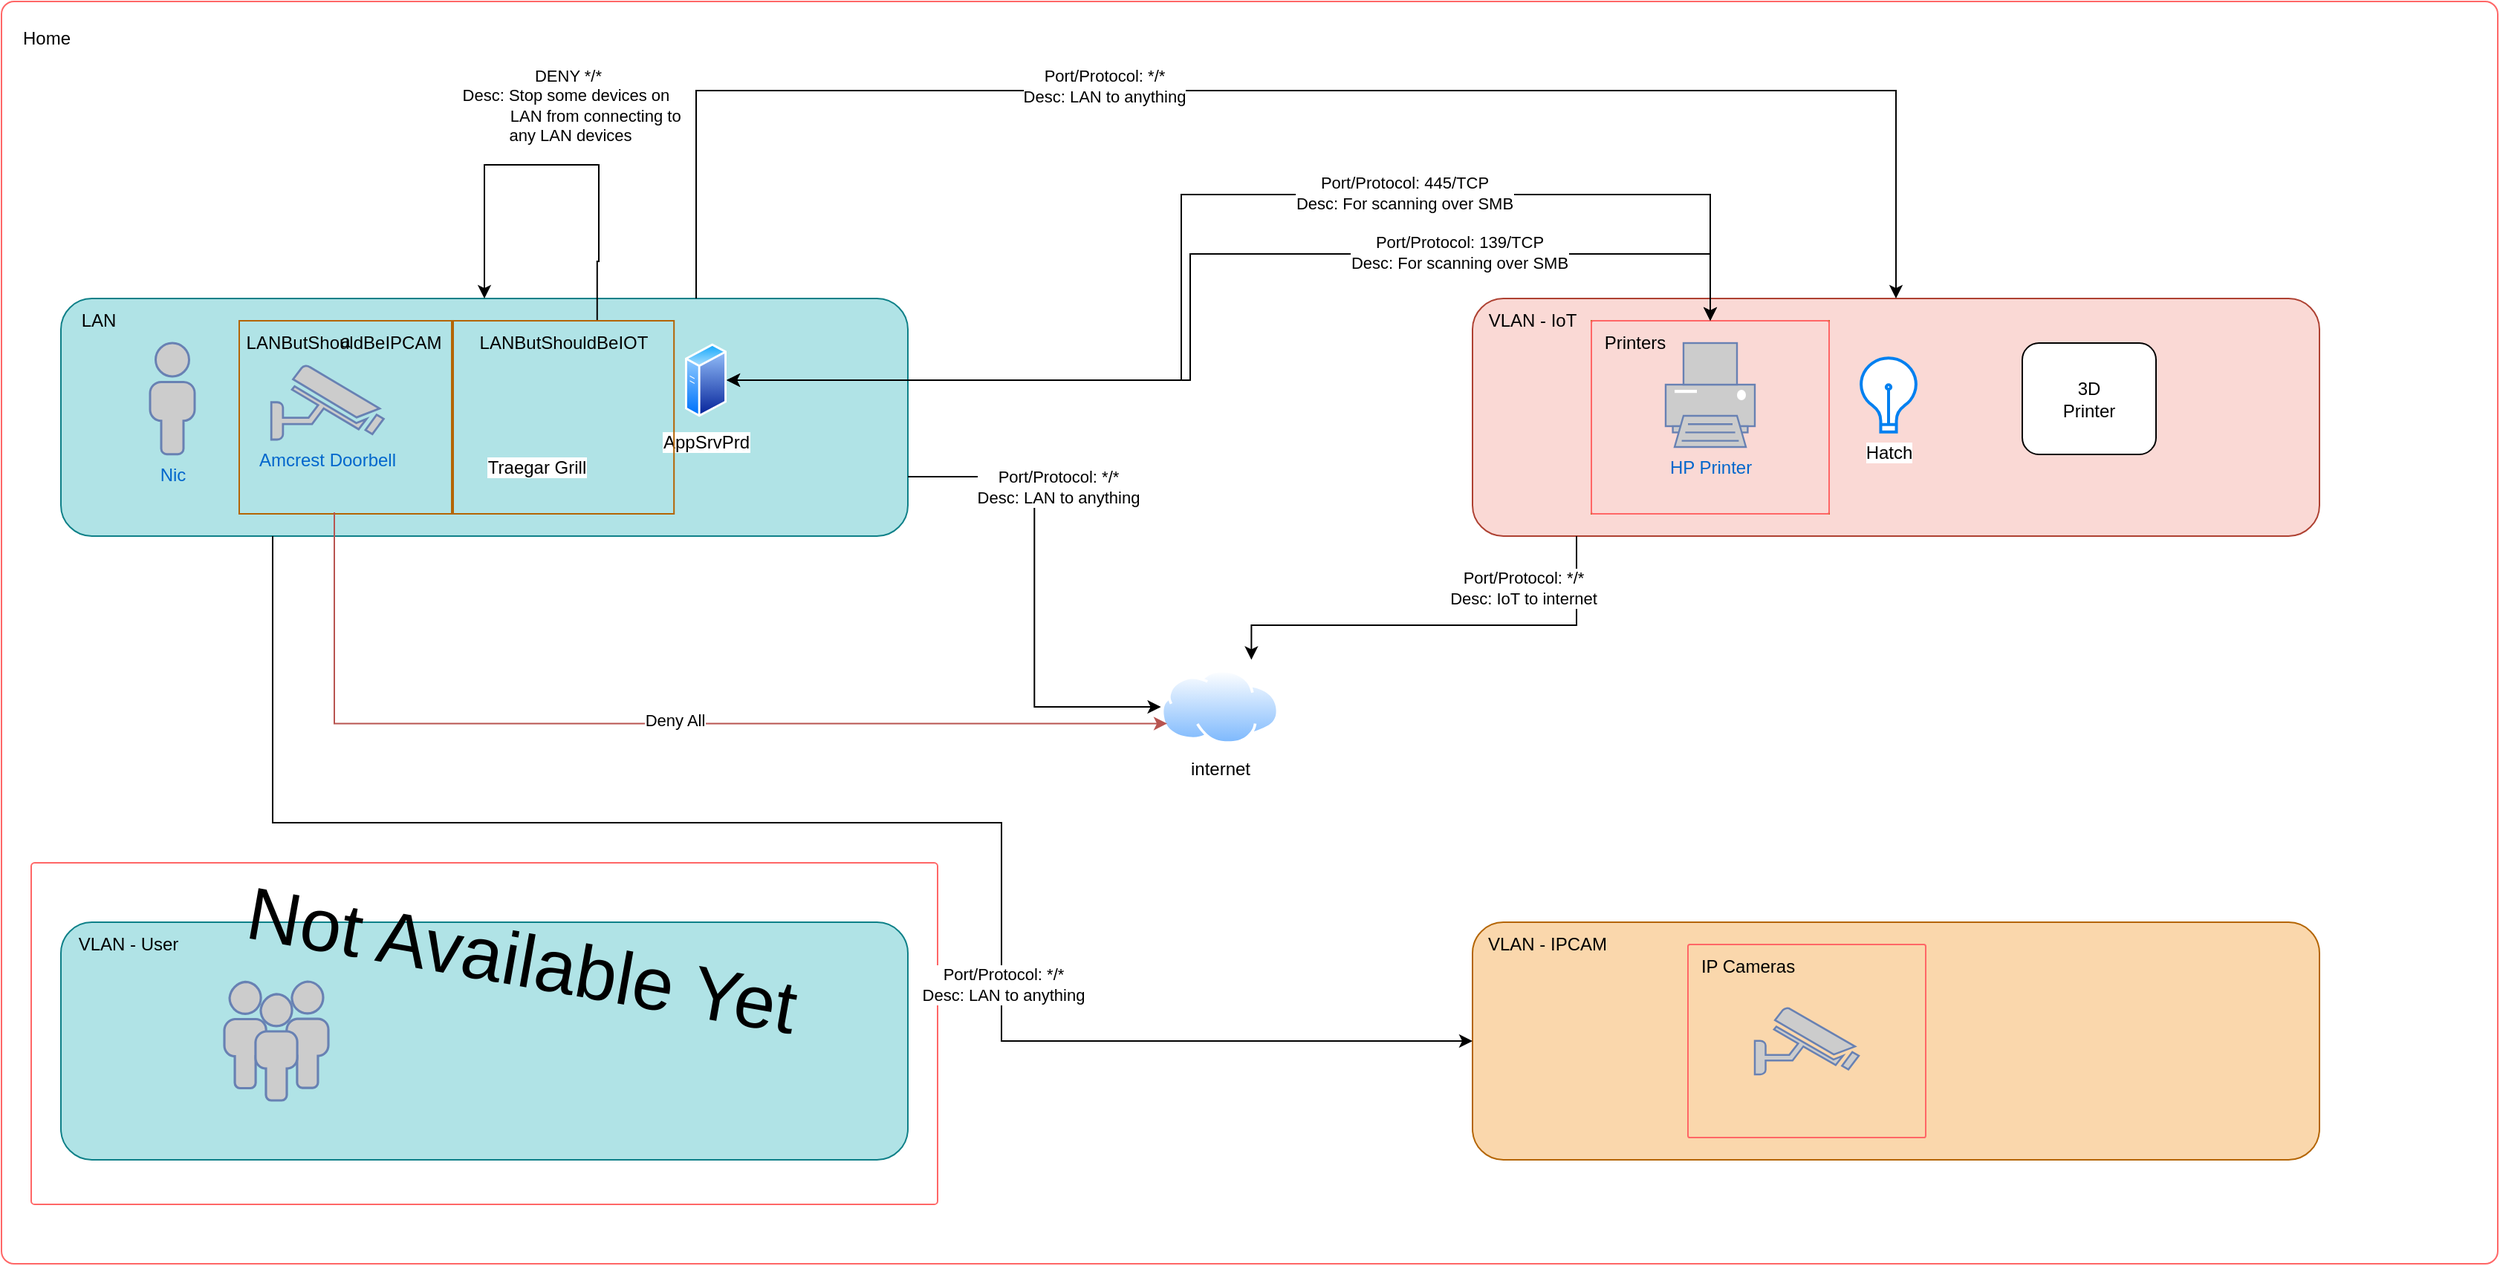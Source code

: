 <mxfile version="24.6.4" type="github" pages="2">
  <diagram name="Firewall" id="c37626ed-c26b-45fb-9056-f9ebc6bb27b6">
    <mxGraphModel dx="1560" dy="1226" grid="0" gridSize="10" guides="1" tooltips="1" connect="1" arrows="1" fold="1" page="1" pageScale="1" pageWidth="1100" pageHeight="850" background="none" math="0" shadow="0">
      <root>
        <mxCell id="0" />
        <mxCell id="1" parent="0" />
        <mxCell id="4pkH0n5TeCM1CugvsYnv-12" value="" style="group;fillColor=none;" parent="1" vertex="1" connectable="0">
          <mxGeometry width="1680" height="850" as="geometry" />
        </mxCell>
        <mxCell id="4pkH0n5TeCM1CugvsYnv-13" value="" style="rounded=1;whiteSpace=wrap;html=1;fillColor=none;arcSize=1;strokeColor=#FF6666;" parent="4pkH0n5TeCM1CugvsYnv-12" vertex="1">
          <mxGeometry width="1680" height="850" as="geometry" />
        </mxCell>
        <mxCell id="4pkH0n5TeCM1CugvsYnv-14" value="Home" style="text;html=1;align=center;verticalAlign=middle;resizable=0;points=[];autosize=1;strokeColor=none;fillColor=none;" parent="4pkH0n5TeCM1CugvsYnv-12" vertex="1">
          <mxGeometry x="0.003" y="10" width="60" height="30" as="geometry" />
        </mxCell>
        <mxCell id="4pkH0n5TeCM1CugvsYnv-3" value="" style="group" parent="1" vertex="1" connectable="0">
          <mxGeometry x="40" y="620" width="570" height="160" as="geometry" />
        </mxCell>
        <mxCell id="4pkH0n5TeCM1CugvsYnv-4" value="" style="rounded=1;whiteSpace=wrap;html=1;fillColor=#b0e3e6;strokeColor=#0e8088;arcSize=13;" parent="4pkH0n5TeCM1CugvsYnv-3" vertex="1">
          <mxGeometry width="570" height="160.0" as="geometry" />
        </mxCell>
        <mxCell id="4pkH0n5TeCM1CugvsYnv-5" value="VLAN - User" style="text;html=1;align=center;verticalAlign=middle;resizable=0;points=[];autosize=1;strokeColor=none;fillColor=none;" parent="4pkH0n5TeCM1CugvsYnv-3" vertex="1">
          <mxGeometry width="90" height="30" as="geometry" />
        </mxCell>
        <mxCell id="4pkH0n5TeCM1CugvsYnv-1" value="" style="fontColor=#0066CC;verticalAlign=top;verticalLabelPosition=bottom;labelPosition=center;align=center;html=1;outlineConnect=0;fillColor=#CCCCCC;strokeColor=#6881B3;gradientColor=none;gradientDirection=north;strokeWidth=2;shape=mxgraph.networks.users;" parent="4pkH0n5TeCM1CugvsYnv-3" vertex="1">
          <mxGeometry x="110" y="40" width="70" height="80" as="geometry" />
        </mxCell>
        <mxCell id="4pkH0n5TeCM1CugvsYnv-6" value="z" style="group" parent="1" vertex="1" connectable="0">
          <mxGeometry x="990" y="200" width="570" height="160" as="geometry" />
        </mxCell>
        <mxCell id="4pkH0n5TeCM1CugvsYnv-7" value="" style="rounded=1;whiteSpace=wrap;html=1;fillColor=#fad9d5;strokeColor=#ae4132;arcSize=13;" parent="4pkH0n5TeCM1CugvsYnv-6" vertex="1">
          <mxGeometry width="570" height="160.0" as="geometry" />
        </mxCell>
        <mxCell id="4pkH0n5TeCM1CugvsYnv-8" value="VLAN - IoT" style="text;html=1;align=center;verticalAlign=middle;resizable=0;points=[];autosize=1;strokeColor=none;fillColor=none;" parent="4pkH0n5TeCM1CugvsYnv-6" vertex="1">
          <mxGeometry width="80" height="30" as="geometry" />
        </mxCell>
        <mxCell id="4pkH0n5TeCM1CugvsYnv-16" value="HP Printer" style="fontColor=#0066CC;verticalAlign=top;verticalLabelPosition=bottom;labelPosition=center;align=center;html=1;outlineConnect=0;fillColor=#CCCCCC;strokeColor=#6881B3;gradientColor=none;gradientDirection=north;strokeWidth=2;shape=mxgraph.networks.printer;" parent="4pkH0n5TeCM1CugvsYnv-6" vertex="1">
          <mxGeometry x="130" y="30" width="60" height="70" as="geometry" />
        </mxCell>
        <mxCell id="4pkH0n5TeCM1CugvsYnv-17" value="Hatch" style="html=1;verticalLabelPosition=bottom;align=center;labelBackgroundColor=#ffffff;verticalAlign=top;strokeWidth=2;strokeColor=#0080F0;shadow=0;dashed=0;shape=mxgraph.ios7.icons.lightbulb;" parent="4pkH0n5TeCM1CugvsYnv-6" vertex="1">
          <mxGeometry x="260" y="40.08" width="40" height="49.85" as="geometry" />
        </mxCell>
        <mxCell id="4pkH0n5TeCM1CugvsYnv-18" value="&lt;div&gt;3D&lt;/div&gt;&lt;div&gt;Printer&lt;br&gt;&lt;/div&gt;" style="rounded=1;whiteSpace=wrap;html=1;" parent="4pkH0n5TeCM1CugvsYnv-6" vertex="1">
          <mxGeometry x="370" y="30" width="90" height="75" as="geometry" />
        </mxCell>
        <mxCell id="4pkH0n5TeCM1CugvsYnv-25" value="" style="group;fillColor=none;strokeColor=#b46504;" parent="4pkH0n5TeCM1CugvsYnv-6" vertex="1" connectable="0">
          <mxGeometry x="80" y="15" width="160" height="130" as="geometry" />
        </mxCell>
        <mxCell id="4pkH0n5TeCM1CugvsYnv-26" value="" style="rounded=1;whiteSpace=wrap;html=1;fillColor=none;arcSize=1;strokeColor=#FF6666;" parent="4pkH0n5TeCM1CugvsYnv-25" vertex="1">
          <mxGeometry width="160" height="130" as="geometry" />
        </mxCell>
        <mxCell id="4pkH0n5TeCM1CugvsYnv-27" value="Printers" style="text;html=1;align=center;verticalAlign=middle;resizable=0;points=[];autosize=1;strokeColor=none;fillColor=none;" parent="4pkH0n5TeCM1CugvsYnv-25" vertex="1">
          <mxGeometry x="-1.404" width="60" height="30" as="geometry" />
        </mxCell>
        <mxCell id="Taq88KEqufd_rW_u-Mmz-4" value="" style="group" parent="1" vertex="1" connectable="0">
          <mxGeometry x="40" y="200" width="570" height="234.84" as="geometry" />
        </mxCell>
        <mxCell id="Taq88KEqufd_rW_u-Mmz-2" value="" style="rounded=1;whiteSpace=wrap;html=1;fillColor=#b0e3e6;strokeColor=#0e8088;arcSize=13;" parent="Taq88KEqufd_rW_u-Mmz-4" vertex="1">
          <mxGeometry width="570" height="160.0" as="geometry" />
        </mxCell>
        <mxCell id="Taq88KEqufd_rW_u-Mmz-3" value="LAN" style="text;html=1;align=center;verticalAlign=middle;resizable=0;points=[];autosize=1;strokeColor=none;fillColor=none;" parent="Taq88KEqufd_rW_u-Mmz-4" vertex="1">
          <mxGeometry width="50" height="30" as="geometry" />
        </mxCell>
        <mxCell id="4pkH0n5TeCM1CugvsYnv-43" value="AppSrvPrd" style="image;aspect=fixed;perimeter=ellipsePerimeter;html=1;align=center;shadow=0;dashed=0;spacingTop=3;image=img/lib/active_directory/generic_server.svg;" parent="Taq88KEqufd_rW_u-Mmz-4" vertex="1">
          <mxGeometry x="420" y="30" width="28.0" height="50" as="geometry" />
        </mxCell>
        <mxCell id="4pkH0n5TeCM1CugvsYnv-2" value="Nic" style="fontColor=#0066CC;verticalAlign=top;verticalLabelPosition=bottom;labelPosition=center;align=center;html=1;outlineConnect=0;fillColor=#CCCCCC;strokeColor=#6881B3;gradientColor=none;gradientDirection=north;strokeWidth=2;shape=mxgraph.networks.user_male;" parent="Taq88KEqufd_rW_u-Mmz-4" vertex="1">
          <mxGeometry x="60" y="30" width="30" height="74.84" as="geometry" />
        </mxCell>
        <mxCell id="PnRXNIRMhMOjnLRFqVWO-1" value="a" style="group;fillColor=none;strokeColor=#b46504;container=0;" vertex="1" connectable="0" parent="Taq88KEqufd_rW_u-Mmz-4">
          <mxGeometry x="120" y="15" width="143" height="130" as="geometry" />
        </mxCell>
        <mxCell id="PnRXNIRMhMOjnLRFqVWO-7" style="edgeStyle=orthogonalEdgeStyle;rounded=0;orthogonalLoop=1;jettySize=auto;html=1;entryX=0.5;entryY=0;entryDx=0;entryDy=0;exitX=0.674;exitY=-0.068;exitDx=0;exitDy=0;exitPerimeter=0;" edge="1" parent="Taq88KEqufd_rW_u-Mmz-4" source="QudHyi7vnTwU4mkPgHub-7" target="Taq88KEqufd_rW_u-Mmz-2">
          <mxGeometry relative="1" as="geometry">
            <mxPoint x="360.3" y="15" as="sourcePoint" />
            <Array as="points">
              <mxPoint x="361" y="-25" />
              <mxPoint x="362" y="-25" />
              <mxPoint x="362" y="-90" />
              <mxPoint x="285" y="-90" />
            </Array>
          </mxGeometry>
        </mxCell>
        <mxCell id="PnRXNIRMhMOjnLRFqVWO-8" value="&lt;div&gt;DENY */*&lt;/div&gt;&lt;div&gt;Desc: Stop some devices on&amp;nbsp;&lt;/div&gt;&lt;div&gt;&amp;nbsp;&amp;nbsp;&amp;nbsp;&amp;nbsp;&amp;nbsp;&amp;nbsp;&amp;nbsp;&amp;nbsp;&amp;nbsp;&amp;nbsp;&amp;nbsp;&amp;nbsp; LAN from connecting to&amp;nbsp;&lt;/div&gt;&lt;div&gt;&amp;nbsp;any LAN devices&lt;br&gt;&lt;/div&gt;" style="edgeLabel;html=1;align=center;verticalAlign=middle;resizable=0;points=[];" vertex="1" connectable="0" parent="PnRXNIRMhMOjnLRFqVWO-7">
          <mxGeometry x="0.033" y="1" relative="1" as="geometry">
            <mxPoint x="13" y="-41" as="offset" />
          </mxGeometry>
        </mxCell>
        <mxCell id="PnRXNIRMhMOjnLRFqVWO-3" value="LANButShouldBeIPCAM" style="text;html=1;align=center;verticalAlign=middle;resizable=0;points=[];autosize=1;strokeColor=none;fillColor=none;" vertex="1" parent="Taq88KEqufd_rW_u-Mmz-4">
          <mxGeometry x="114.597" y="15" width="150" height="30" as="geometry" />
        </mxCell>
        <mxCell id="PnRXNIRMhMOjnLRFqVWO-4" value="Amcrest Doorbell" style="fontColor=#0066CC;verticalAlign=top;verticalLabelPosition=bottom;labelPosition=center;align=center;html=1;outlineConnect=0;fillColor=#CCCCCC;strokeColor=#6881B3;gradientColor=none;gradientDirection=north;strokeWidth=2;shape=mxgraph.networks.security_camera;" vertex="1" parent="Taq88KEqufd_rW_u-Mmz-4">
          <mxGeometry x="141.6" y="45" width="75.6" height="50" as="geometry" />
        </mxCell>
        <mxCell id="QudHyi7vnTwU4mkPgHub-8" value="" style="group" vertex="1" connectable="0" parent="Taq88KEqufd_rW_u-Mmz-4">
          <mxGeometry x="264" y="15.0" width="148.6" height="130" as="geometry" />
        </mxCell>
        <mxCell id="QudHyi7vnTwU4mkPgHub-3" value="" style="group;fillColor=none;strokeColor=#b46504;container=0;" vertex="1" connectable="0" parent="QudHyi7vnTwU4mkPgHub-8">
          <mxGeometry width="148.6" height="130" as="geometry" />
        </mxCell>
        <mxCell id="QudHyi7vnTwU4mkPgHub-6" value="Traegar Grill" style="shape=image;html=1;verticalAlign=top;verticalLabelPosition=bottom;labelBackgroundColor=#ffffff;imageAspect=0;aspect=fixed;image=https://cdn0.iconfinder.com/data/icons/fastfood-30/64/chicken-fries-fast-food-fastfood-thigh-grill-128.png" vertex="1" parent="QudHyi7vnTwU4mkPgHub-8">
          <mxGeometry x="26.8" y="25.5" width="59" height="59" as="geometry" />
        </mxCell>
        <mxCell id="QudHyi7vnTwU4mkPgHub-7" value="LANButShouldBeIOT" style="text;html=1;align=center;verticalAlign=middle;resizable=0;points=[];autosize=1;strokeColor=none;fillColor=none;" vertex="1" parent="QudHyi7vnTwU4mkPgHub-8">
          <mxGeometry x="8.597" y="2" width="131" height="26" as="geometry" />
        </mxCell>
        <mxCell id="4pkH0n5TeCM1CugvsYnv-9" value="" style="group" parent="1" vertex="1" connectable="0">
          <mxGeometry x="990" y="620" width="570" height="160" as="geometry" />
        </mxCell>
        <mxCell id="4pkH0n5TeCM1CugvsYnv-10" value="" style="rounded=1;whiteSpace=wrap;html=1;fillColor=#fad7ac;strokeColor=#b46504;arcSize=13;" parent="4pkH0n5TeCM1CugvsYnv-9" vertex="1">
          <mxGeometry width="570" height="160.0" as="geometry" />
        </mxCell>
        <mxCell id="4pkH0n5TeCM1CugvsYnv-11" value="VLAN - IPCAM" style="text;html=1;align=center;verticalAlign=middle;resizable=0;points=[];autosize=1;strokeColor=none;fillColor=none;" parent="4pkH0n5TeCM1CugvsYnv-9" vertex="1">
          <mxGeometry width="100" height="30" as="geometry" />
        </mxCell>
        <mxCell id="4pkH0n5TeCM1CugvsYnv-15" value="" style="fontColor=#0066CC;verticalAlign=top;verticalLabelPosition=bottom;labelPosition=center;align=center;html=1;outlineConnect=0;fillColor=#CCCCCC;strokeColor=#6881B3;gradientColor=none;gradientDirection=north;strokeWidth=2;shape=mxgraph.networks.security_camera;" parent="4pkH0n5TeCM1CugvsYnv-9" vertex="1">
          <mxGeometry x="190" y="57.5" width="70" height="45" as="geometry" />
        </mxCell>
        <mxCell id="4pkH0n5TeCM1CugvsYnv-51" value="" style="rounded=1;whiteSpace=wrap;html=1;fillColor=none;arcSize=1;strokeColor=#FF6666;" parent="4pkH0n5TeCM1CugvsYnv-9" vertex="1">
          <mxGeometry x="145" y="15" width="160" height="130" as="geometry" />
        </mxCell>
        <mxCell id="4pkH0n5TeCM1CugvsYnv-52" value="IP Cameras" style="text;html=1;align=center;verticalAlign=middle;resizable=0;points=[];autosize=1;strokeColor=none;fillColor=none;" parent="4pkH0n5TeCM1CugvsYnv-9" vertex="1">
          <mxGeometry x="139.996" y="15" width="90" height="30" as="geometry" />
        </mxCell>
        <mxCell id="4pkH0n5TeCM1CugvsYnv-19" value="" style="group;fillColor=none;" parent="1" vertex="1" connectable="0">
          <mxGeometry x="20" y="580" width="610" height="230" as="geometry" />
        </mxCell>
        <mxCell id="4pkH0n5TeCM1CugvsYnv-20" value="" style="rounded=1;whiteSpace=wrap;html=1;fillColor=none;arcSize=1;strokeColor=#FF6666;" parent="4pkH0n5TeCM1CugvsYnv-19" vertex="1">
          <mxGeometry width="610" height="230" as="geometry" />
        </mxCell>
        <mxCell id="4pkH0n5TeCM1CugvsYnv-21" value="Not Available Yet" style="text;html=1;align=center;verticalAlign=middle;resizable=0;points=[];autosize=1;strokeColor=none;fillColor=none;rotation=10;fontSize=50;" parent="4pkH0n5TeCM1CugvsYnv-19" vertex="1">
          <mxGeometry x="129.999" y="30" width="400" height="70" as="geometry" />
        </mxCell>
        <mxCell id="4pkH0n5TeCM1CugvsYnv-29" value="internet" style="image;aspect=fixed;perimeter=ellipsePerimeter;html=1;align=center;shadow=0;dashed=0;spacingTop=3;image=img/lib/active_directory/internet_cloud.svg;" parent="1" vertex="1">
          <mxGeometry x="780.31" y="450" width="79.37" height="50" as="geometry" />
        </mxCell>
        <mxCell id="4pkH0n5TeCM1CugvsYnv-34" style="edgeStyle=orthogonalEdgeStyle;rounded=0;orthogonalLoop=1;jettySize=auto;html=1;entryX=0.767;entryY=-0.135;entryDx=0;entryDy=0;entryPerimeter=0;" parent="1" source="4pkH0n5TeCM1CugvsYnv-7" target="4pkH0n5TeCM1CugvsYnv-29" edge="1">
          <mxGeometry relative="1" as="geometry">
            <Array as="points">
              <mxPoint x="1060" y="420" />
              <mxPoint x="841" y="420" />
            </Array>
          </mxGeometry>
        </mxCell>
        <mxCell id="4pkH0n5TeCM1CugvsYnv-35" value="&lt;div&gt;Port/Protocol: */*&lt;/div&gt;&lt;div&gt;Desc: IoT to internet&lt;br&gt;&lt;/div&gt;" style="edgeLabel;html=1;align=center;verticalAlign=middle;resizable=0;points=[];" parent="4pkH0n5TeCM1CugvsYnv-34" vertex="1" connectable="0">
          <mxGeometry x="-0.25" relative="1" as="geometry">
            <mxPoint x="17" y="-25" as="offset" />
          </mxGeometry>
        </mxCell>
        <mxCell id="4pkH0n5TeCM1CugvsYnv-41" style="edgeStyle=orthogonalEdgeStyle;rounded=0;orthogonalLoop=1;jettySize=auto;html=1;exitX=0.5;exitY=0;exitDx=0;exitDy=0;entryX=1;entryY=0.5;entryDx=0;entryDy=0;endArrow=classic;endFill=1;startArrow=classic;startFill=1;" parent="1" source="4pkH0n5TeCM1CugvsYnv-26" target="4pkH0n5TeCM1CugvsYnv-43" edge="1">
          <mxGeometry relative="1" as="geometry">
            <Array as="points">
              <mxPoint x="1150" y="130" />
              <mxPoint x="794" y="130" />
              <mxPoint x="794" y="255" />
            </Array>
          </mxGeometry>
        </mxCell>
        <mxCell id="4pkH0n5TeCM1CugvsYnv-42" value="&lt;div&gt;Port/Protocol: 445/TCP&lt;/div&gt;&lt;div&gt;Desc: For scanning over SMB&lt;br&gt;&lt;/div&gt;" style="edgeLabel;html=1;align=center;verticalAlign=middle;resizable=0;points=[];" parent="4pkH0n5TeCM1CugvsYnv-41" vertex="1" connectable="0">
          <mxGeometry x="-0.333" y="-1" relative="1" as="geometry">
            <mxPoint as="offset" />
          </mxGeometry>
        </mxCell>
        <mxCell id="4pkH0n5TeCM1CugvsYnv-44" style="edgeStyle=orthogonalEdgeStyle;rounded=0;orthogonalLoop=1;jettySize=auto;html=1;entryX=1;entryY=0.5;entryDx=0;entryDy=0;endArrow=classic;endFill=1;startArrow=classic;startFill=1;exitX=0.5;exitY=0;exitDx=0;exitDy=0;" parent="1" source="4pkH0n5TeCM1CugvsYnv-26" target="4pkH0n5TeCM1CugvsYnv-43" edge="1">
          <mxGeometry relative="1" as="geometry">
            <mxPoint x="1090" y="115" as="sourcePoint" />
            <Array as="points">
              <mxPoint x="1150" y="170" />
              <mxPoint x="800" y="170" />
              <mxPoint x="800" y="255" />
            </Array>
          </mxGeometry>
        </mxCell>
        <mxCell id="4pkH0n5TeCM1CugvsYnv-45" value="&lt;div&gt;Port/Protocol: 139/TCP&lt;/div&gt;&lt;div&gt;Desc: For scanning over SMB&lt;br&gt;&lt;/div&gt;" style="edgeLabel;html=1;align=center;verticalAlign=middle;resizable=0;points=[];" parent="4pkH0n5TeCM1CugvsYnv-44" vertex="1" connectable="0">
          <mxGeometry x="-0.459" y="-1" relative="1" as="geometry">
            <mxPoint as="offset" />
          </mxGeometry>
        </mxCell>
        <mxCell id="VGItp7bEPMrswfuvoWM3-1" style="edgeStyle=orthogonalEdgeStyle;rounded=0;orthogonalLoop=1;jettySize=auto;html=1;exitX=1;exitY=0.75;exitDx=0;exitDy=0;entryX=0;entryY=0.5;entryDx=0;entryDy=0;" parent="1" source="Taq88KEqufd_rW_u-Mmz-2" target="4pkH0n5TeCM1CugvsYnv-29" edge="1">
          <mxGeometry relative="1" as="geometry" />
        </mxCell>
        <mxCell id="VGItp7bEPMrswfuvoWM3-2" value="&lt;div&gt;Port/Protocol: */*&lt;/div&gt;&lt;div&gt;Desc: LAN to anything&lt;br&gt;&lt;/div&gt;" style="edgeLabel;html=1;align=center;verticalAlign=middle;resizable=0;points=[];" parent="VGItp7bEPMrswfuvoWM3-1" vertex="1" connectable="0">
          <mxGeometry x="-0.659" y="1" relative="1" as="geometry">
            <mxPoint x="45" y="8" as="offset" />
          </mxGeometry>
        </mxCell>
        <mxCell id="VGItp7bEPMrswfuvoWM3-3" style="edgeStyle=orthogonalEdgeStyle;rounded=0;orthogonalLoop=1;jettySize=auto;html=1;exitX=0.75;exitY=0;exitDx=0;exitDy=0;entryX=0.5;entryY=0;entryDx=0;entryDy=0;" parent="1" source="Taq88KEqufd_rW_u-Mmz-2" target="4pkH0n5TeCM1CugvsYnv-7" edge="1">
          <mxGeometry relative="1" as="geometry">
            <Array as="points">
              <mxPoint x="468" y="60" />
              <mxPoint x="1275" y="60" />
            </Array>
          </mxGeometry>
        </mxCell>
        <mxCell id="VGItp7bEPMrswfuvoWM3-4" value="&lt;div&gt;Port/Protocol: */*&lt;/div&gt;&lt;div&gt;Desc: LAN to anything&lt;br&gt;&lt;/div&gt;" style="edgeLabel;html=1;align=center;verticalAlign=middle;resizable=0;points=[];" parent="VGItp7bEPMrswfuvoWM3-3" vertex="1" connectable="0">
          <mxGeometry x="-0.239" y="3" relative="1" as="geometry">
            <mxPoint as="offset" />
          </mxGeometry>
        </mxCell>
        <mxCell id="VGItp7bEPMrswfuvoWM3-7" style="edgeStyle=orthogonalEdgeStyle;rounded=0;orthogonalLoop=1;jettySize=auto;html=1;exitX=0.25;exitY=1;exitDx=0;exitDy=0;entryX=0;entryY=0.5;entryDx=0;entryDy=0;" parent="1" source="Taq88KEqufd_rW_u-Mmz-2" target="4pkH0n5TeCM1CugvsYnv-10" edge="1">
          <mxGeometry relative="1" as="geometry">
            <Array as="points">
              <mxPoint x="182" y="553" />
              <mxPoint x="673" y="553" />
              <mxPoint x="673" y="700" />
            </Array>
          </mxGeometry>
        </mxCell>
        <mxCell id="VGItp7bEPMrswfuvoWM3-8" value="&lt;div&gt;Port/Protocol: */*&lt;/div&gt;&lt;div&gt;Desc: LAN to anything&lt;br&gt;&lt;/div&gt;" style="edgeLabel;html=1;align=center;verticalAlign=middle;resizable=0;points=[];" parent="VGItp7bEPMrswfuvoWM3-7" vertex="1" connectable="0">
          <mxGeometry x="0.381" y="1" relative="1" as="geometry">
            <mxPoint as="offset" />
          </mxGeometry>
        </mxCell>
        <mxCell id="QudHyi7vnTwU4mkPgHub-10" style="edgeStyle=orthogonalEdgeStyle;rounded=0;orthogonalLoop=1;jettySize=auto;html=1;entryX=0;entryY=0.75;entryDx=0;entryDy=0;fillColor=#f8cecc;strokeColor=#b85450;" edge="1" parent="1" target="4pkH0n5TeCM1CugvsYnv-29">
          <mxGeometry relative="1" as="geometry">
            <mxPoint x="224" y="344" as="sourcePoint" />
            <Array as="points">
              <mxPoint x="224" y="486" />
            </Array>
          </mxGeometry>
        </mxCell>
        <mxCell id="QudHyi7vnTwU4mkPgHub-11" value="Deny All" style="edgeLabel;html=1;align=center;verticalAlign=middle;resizable=0;points=[];" vertex="1" connectable="0" parent="QudHyi7vnTwU4mkPgHub-10">
          <mxGeometry x="0.056" y="2" relative="1" as="geometry">
            <mxPoint as="offset" />
          </mxGeometry>
        </mxCell>
      </root>
    </mxGraphModel>
  </diagram>
  <diagram id="gnOOa1OR_t_HMNJYe0At" name="Applications">
    <mxGraphModel dx="2074" dy="1058" grid="1" gridSize="10" guides="1" tooltips="1" connect="1" arrows="1" fold="1" page="1" pageScale="1" pageWidth="850" pageHeight="1100" math="0" shadow="0">
      <root>
        <mxCell id="0" />
        <mxCell id="1" parent="0" />
      </root>
    </mxGraphModel>
  </diagram>
</mxfile>
